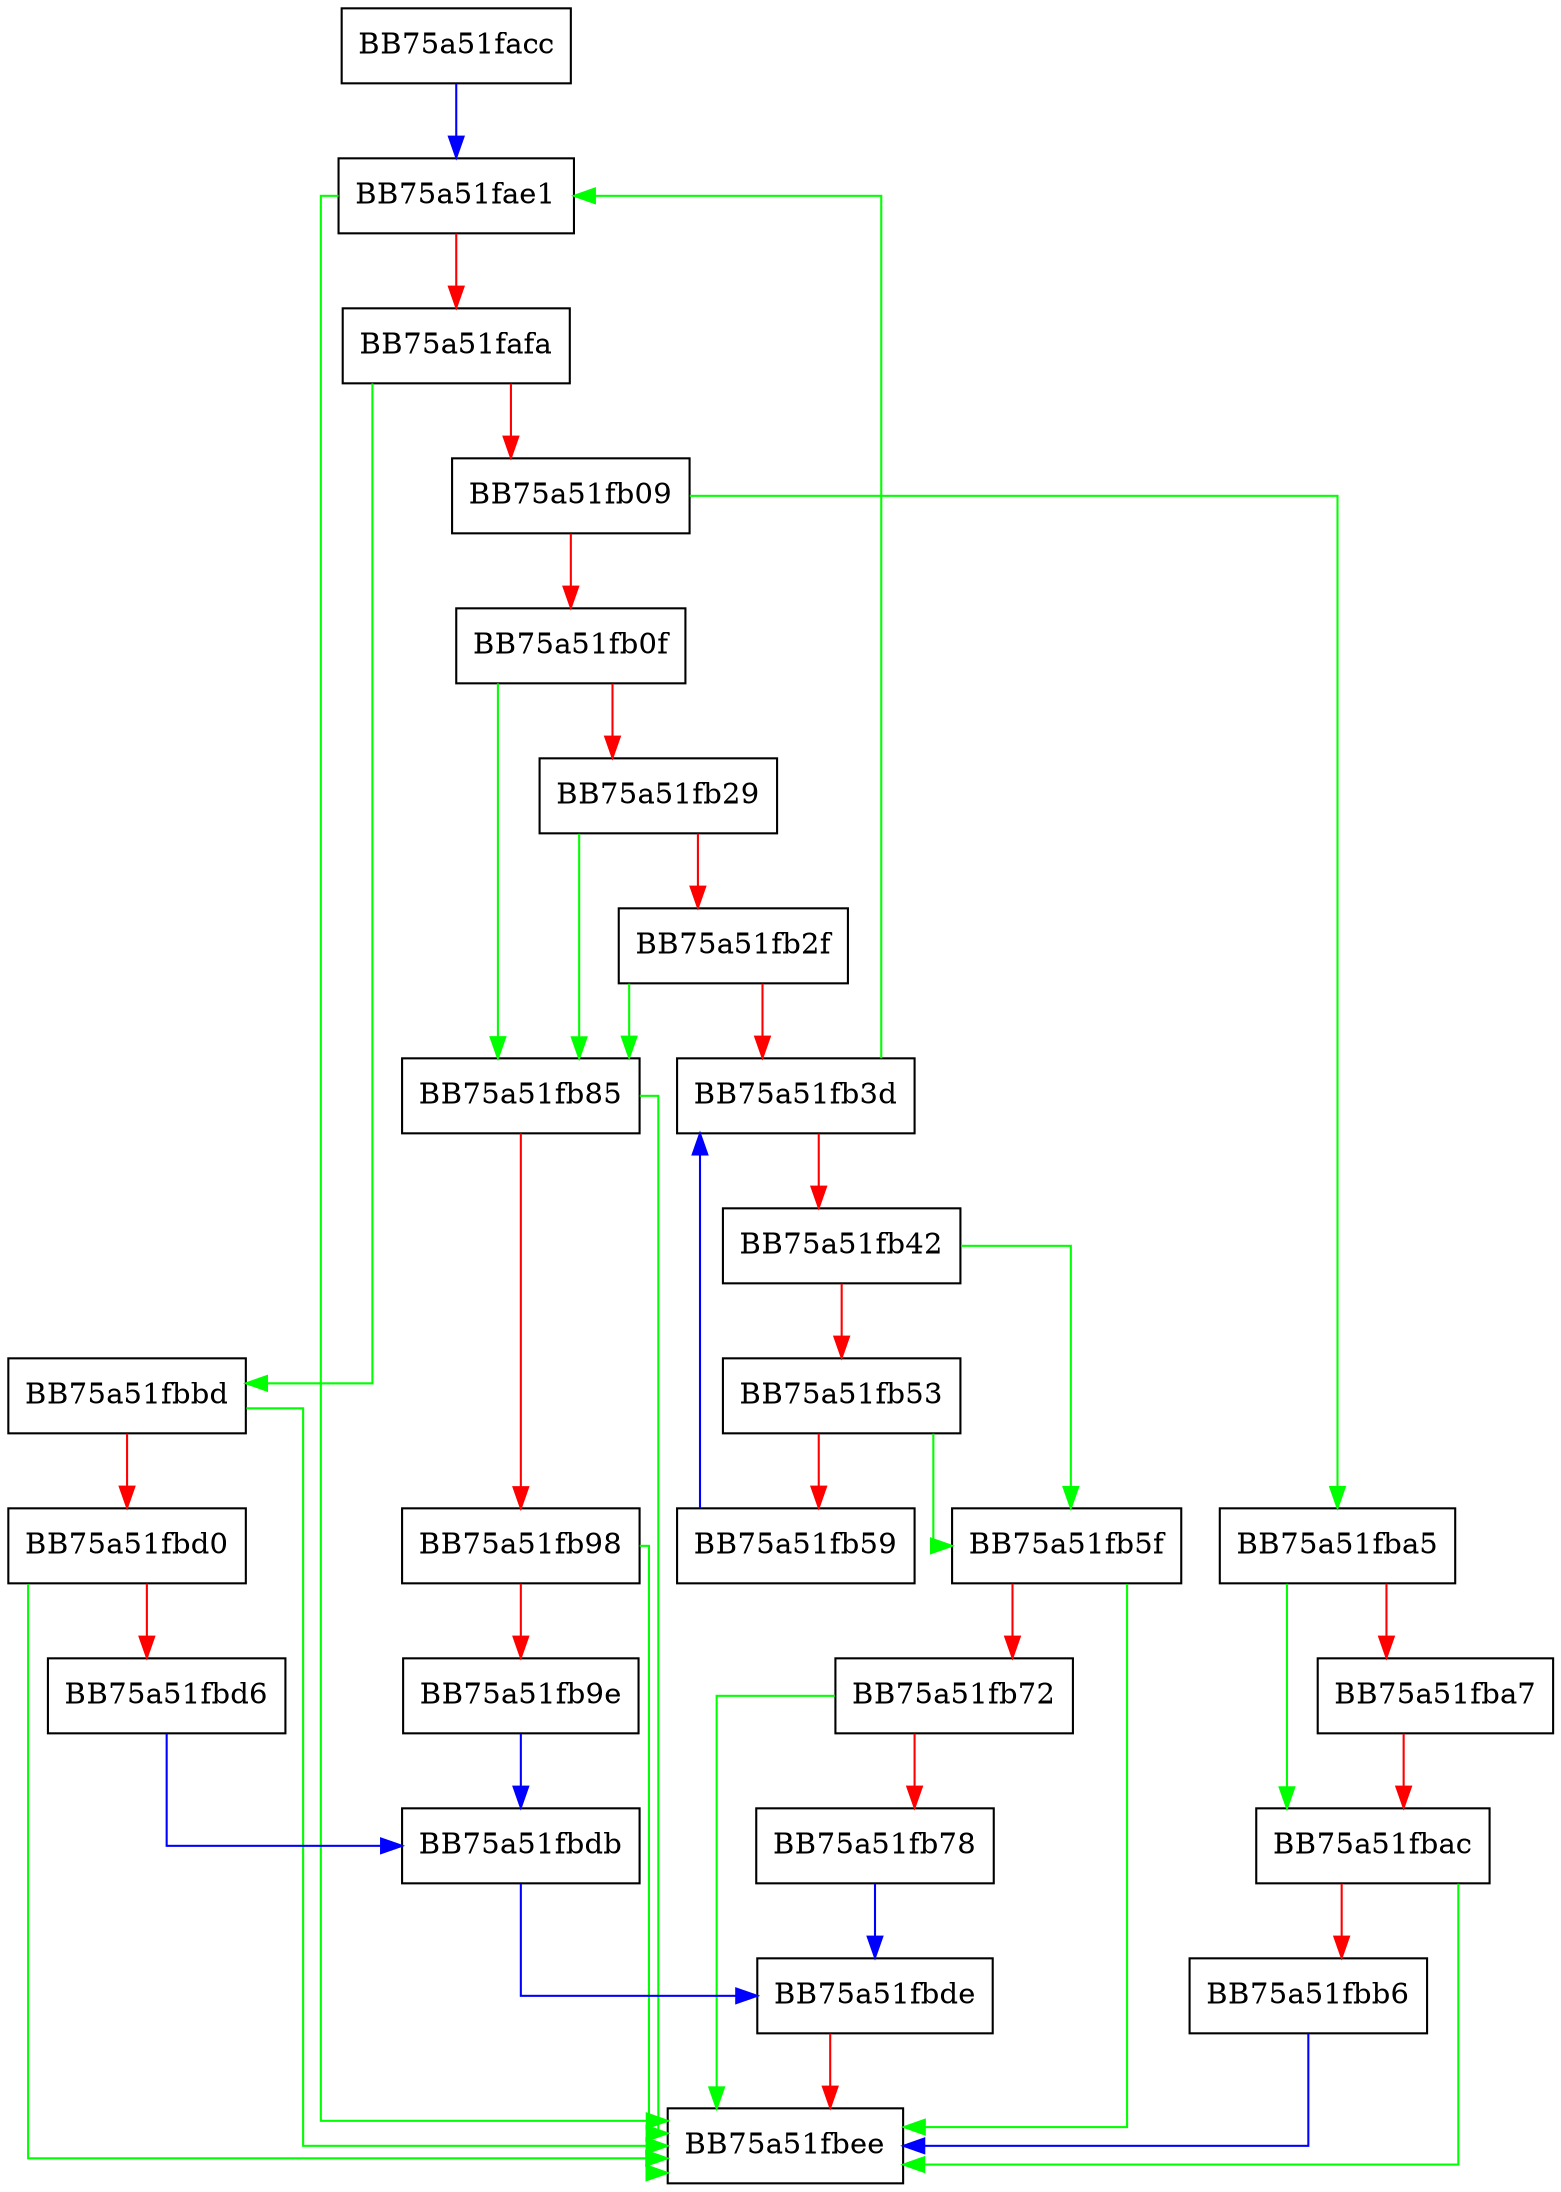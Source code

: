 digraph GetID {
  node [shape="box"];
  graph [splines=ortho];
  BB75a51facc -> BB75a51fae1 [color="blue"];
  BB75a51fae1 -> BB75a51fbee [color="green"];
  BB75a51fae1 -> BB75a51fafa [color="red"];
  BB75a51fafa -> BB75a51fbbd [color="green"];
  BB75a51fafa -> BB75a51fb09 [color="red"];
  BB75a51fb09 -> BB75a51fba5 [color="green"];
  BB75a51fb09 -> BB75a51fb0f [color="red"];
  BB75a51fb0f -> BB75a51fb85 [color="green"];
  BB75a51fb0f -> BB75a51fb29 [color="red"];
  BB75a51fb29 -> BB75a51fb85 [color="green"];
  BB75a51fb29 -> BB75a51fb2f [color="red"];
  BB75a51fb2f -> BB75a51fb85 [color="green"];
  BB75a51fb2f -> BB75a51fb3d [color="red"];
  BB75a51fb3d -> BB75a51fae1 [color="green"];
  BB75a51fb3d -> BB75a51fb42 [color="red"];
  BB75a51fb42 -> BB75a51fb5f [color="green"];
  BB75a51fb42 -> BB75a51fb53 [color="red"];
  BB75a51fb53 -> BB75a51fb5f [color="green"];
  BB75a51fb53 -> BB75a51fb59 [color="red"];
  BB75a51fb59 -> BB75a51fb3d [color="blue"];
  BB75a51fb5f -> BB75a51fbee [color="green"];
  BB75a51fb5f -> BB75a51fb72 [color="red"];
  BB75a51fb72 -> BB75a51fbee [color="green"];
  BB75a51fb72 -> BB75a51fb78 [color="red"];
  BB75a51fb78 -> BB75a51fbde [color="blue"];
  BB75a51fb85 -> BB75a51fbee [color="green"];
  BB75a51fb85 -> BB75a51fb98 [color="red"];
  BB75a51fb98 -> BB75a51fbee [color="green"];
  BB75a51fb98 -> BB75a51fb9e [color="red"];
  BB75a51fb9e -> BB75a51fbdb [color="blue"];
  BB75a51fba5 -> BB75a51fbac [color="green"];
  BB75a51fba5 -> BB75a51fba7 [color="red"];
  BB75a51fba7 -> BB75a51fbac [color="red"];
  BB75a51fbac -> BB75a51fbee [color="green"];
  BB75a51fbac -> BB75a51fbb6 [color="red"];
  BB75a51fbb6 -> BB75a51fbee [color="blue"];
  BB75a51fbbd -> BB75a51fbee [color="green"];
  BB75a51fbbd -> BB75a51fbd0 [color="red"];
  BB75a51fbd0 -> BB75a51fbee [color="green"];
  BB75a51fbd0 -> BB75a51fbd6 [color="red"];
  BB75a51fbd6 -> BB75a51fbdb [color="blue"];
  BB75a51fbdb -> BB75a51fbde [color="blue"];
  BB75a51fbde -> BB75a51fbee [color="red"];
}